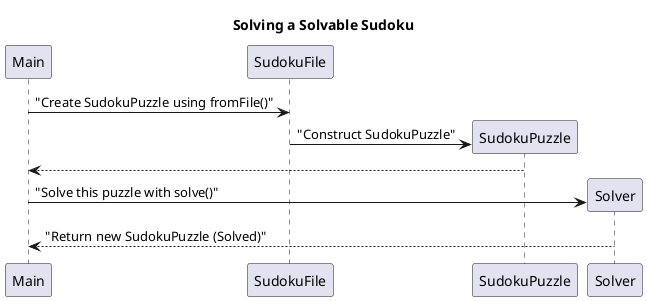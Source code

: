 @startuml

title Solving a Solvable Sudoku

Main -> SudokuFile : "Create SudokuPuzzle using fromFile()"
create SudokuPuzzle
SudokuFile -> SudokuPuzzle : "Construct SudokuPuzzle"
Main <-- SudokuPuzzle

create Solver
Main -> Solver : "Solve this puzzle with solve()"
Main <-- Solver : "Return new SudokuPuzzle (Solved)"

@enduml
